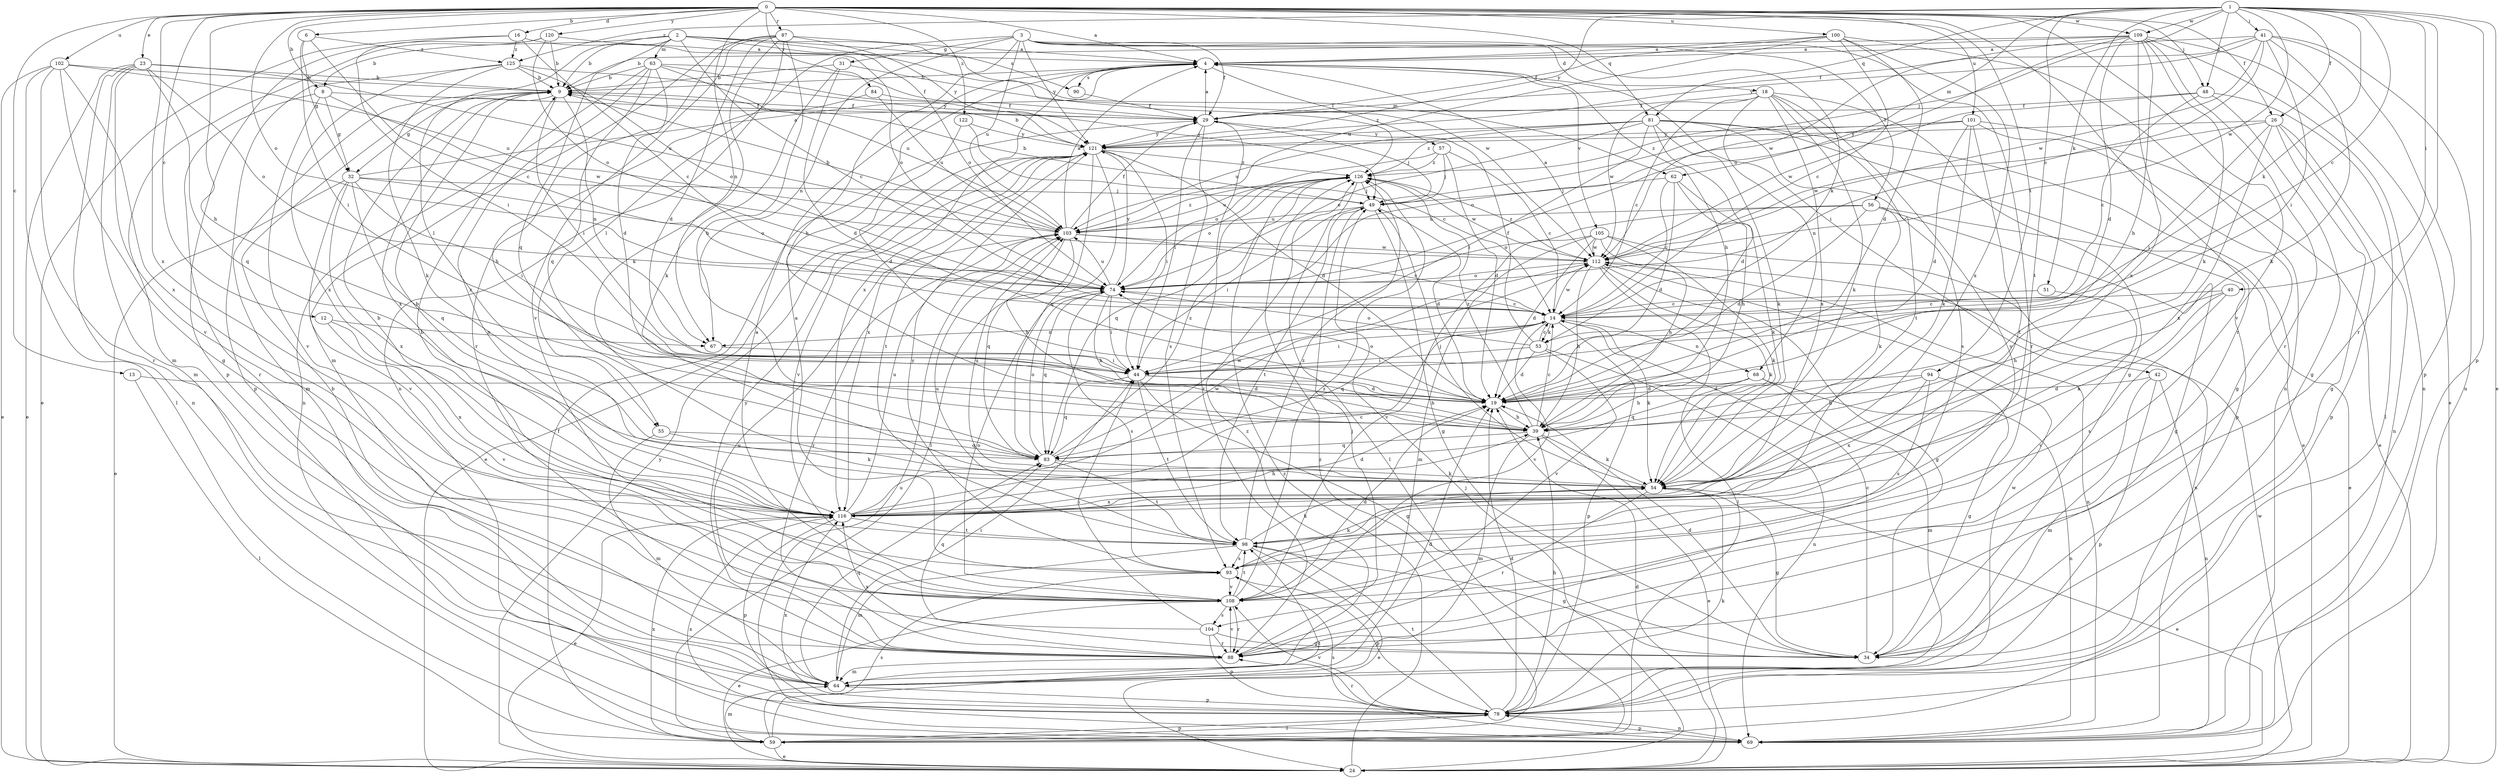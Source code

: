 strict digraph  {
0;
1;
2;
3;
4;
6;
8;
9;
12;
13;
14;
16;
18;
19;
23;
24;
26;
29;
31;
32;
34;
39;
40;
41;
42;
44;
48;
49;
51;
53;
54;
55;
56;
57;
59;
62;
63;
64;
67;
68;
69;
74;
78;
81;
83;
84;
87;
88;
90;
93;
94;
98;
100;
101;
102;
103;
104;
105;
108;
109;
112;
116;
120;
121;
122;
125;
126;
0 -> 4  [label=a];
0 -> 6  [label=b];
0 -> 8  [label=b];
0 -> 12  [label=c];
0 -> 13  [label=c];
0 -> 16  [label=d];
0 -> 23  [label=e];
0 -> 26  [label=f];
0 -> 39  [label=h];
0 -> 48  [label=j];
0 -> 67  [label=n];
0 -> 74  [label=o];
0 -> 81  [label=q];
0 -> 84  [label=r];
0 -> 87  [label=r];
0 -> 88  [label=r];
0 -> 94  [label=t];
0 -> 100  [label=u];
0 -> 101  [label=u];
0 -> 102  [label=u];
0 -> 104  [label=v];
0 -> 109  [label=w];
0 -> 116  [label=x];
0 -> 120  [label=y];
0 -> 122  [label=z];
1 -> 14  [label=c];
1 -> 24  [label=e];
1 -> 26  [label=f];
1 -> 40  [label=i];
1 -> 41  [label=i];
1 -> 48  [label=j];
1 -> 49  [label=j];
1 -> 51  [label=k];
1 -> 53  [label=k];
1 -> 62  [label=m];
1 -> 78  [label=p];
1 -> 81  [label=q];
1 -> 88  [label=r];
1 -> 98  [label=t];
1 -> 109  [label=w];
1 -> 112  [label=w];
1 -> 121  [label=y];
1 -> 125  [label=z];
2 -> 8  [label=b];
2 -> 9  [label=b];
2 -> 14  [label=c];
2 -> 55  [label=l];
2 -> 62  [label=m];
2 -> 63  [label=m];
2 -> 74  [label=o];
2 -> 83  [label=q];
2 -> 90  [label=s];
2 -> 112  [label=w];
3 -> 18  [label=d];
3 -> 29  [label=f];
3 -> 31  [label=g];
3 -> 39  [label=h];
3 -> 53  [label=k];
3 -> 55  [label=l];
3 -> 56  [label=l];
3 -> 67  [label=n];
3 -> 88  [label=r];
3 -> 103  [label=u];
3 -> 121  [label=y];
4 -> 9  [label=b];
4 -> 39  [label=h];
4 -> 42  [label=i];
4 -> 57  [label=l];
4 -> 90  [label=s];
4 -> 105  [label=v];
4 -> 116  [label=x];
6 -> 14  [label=c];
6 -> 32  [label=g];
6 -> 44  [label=i];
6 -> 125  [label=z];
8 -> 29  [label=f];
8 -> 32  [label=g];
8 -> 88  [label=r];
8 -> 108  [label=v];
8 -> 112  [label=w];
9 -> 29  [label=f];
9 -> 32  [label=g];
9 -> 44  [label=i];
9 -> 64  [label=m];
9 -> 67  [label=n];
9 -> 116  [label=x];
12 -> 67  [label=n];
12 -> 108  [label=v];
12 -> 116  [label=x];
13 -> 19  [label=d];
13 -> 59  [label=l];
14 -> 44  [label=i];
14 -> 53  [label=k];
14 -> 54  [label=k];
14 -> 67  [label=n];
14 -> 68  [label=n];
14 -> 78  [label=p];
14 -> 83  [label=q];
14 -> 108  [label=v];
14 -> 112  [label=w];
16 -> 14  [label=c];
16 -> 24  [label=e];
16 -> 74  [label=o];
16 -> 78  [label=p];
16 -> 125  [label=z];
18 -> 14  [label=c];
18 -> 29  [label=f];
18 -> 34  [label=g];
18 -> 54  [label=k];
18 -> 68  [label=n];
18 -> 98  [label=t];
18 -> 108  [label=v];
18 -> 112  [label=w];
18 -> 116  [label=x];
19 -> 39  [label=h];
19 -> 74  [label=o];
23 -> 9  [label=b];
23 -> 24  [label=e];
23 -> 64  [label=m];
23 -> 69  [label=n];
23 -> 74  [label=o];
23 -> 83  [label=q];
23 -> 103  [label=u];
23 -> 108  [label=v];
24 -> 19  [label=d];
24 -> 49  [label=j];
24 -> 112  [label=w];
24 -> 121  [label=y];
24 -> 126  [label=z];
26 -> 34  [label=g];
26 -> 44  [label=i];
26 -> 69  [label=n];
26 -> 78  [label=p];
26 -> 112  [label=w];
26 -> 116  [label=x];
26 -> 121  [label=y];
29 -> 4  [label=a];
29 -> 44  [label=i];
29 -> 49  [label=j];
29 -> 88  [label=r];
29 -> 93  [label=s];
29 -> 121  [label=y];
31 -> 9  [label=b];
31 -> 19  [label=d];
31 -> 54  [label=k];
31 -> 126  [label=z];
32 -> 4  [label=a];
32 -> 24  [label=e];
32 -> 44  [label=i];
32 -> 49  [label=j];
32 -> 74  [label=o];
32 -> 83  [label=q];
32 -> 108  [label=v];
32 -> 116  [label=x];
34 -> 14  [label=c];
34 -> 19  [label=d];
39 -> 14  [label=c];
39 -> 24  [label=e];
39 -> 54  [label=k];
39 -> 64  [label=m];
39 -> 83  [label=q];
39 -> 126  [label=z];
40 -> 14  [label=c];
40 -> 39  [label=h];
40 -> 54  [label=k];
40 -> 93  [label=s];
41 -> 4  [label=a];
41 -> 29  [label=f];
41 -> 44  [label=i];
41 -> 54  [label=k];
41 -> 69  [label=n];
41 -> 74  [label=o];
41 -> 78  [label=p];
41 -> 112  [label=w];
41 -> 121  [label=y];
42 -> 19  [label=d];
42 -> 64  [label=m];
42 -> 69  [label=n];
42 -> 78  [label=p];
44 -> 19  [label=d];
44 -> 34  [label=g];
44 -> 39  [label=h];
44 -> 83  [label=q];
44 -> 98  [label=t];
48 -> 14  [label=c];
48 -> 29  [label=f];
48 -> 34  [label=g];
48 -> 59  [label=l];
48 -> 112  [label=w];
49 -> 9  [label=b];
49 -> 19  [label=d];
49 -> 34  [label=g];
49 -> 44  [label=i];
49 -> 98  [label=t];
49 -> 103  [label=u];
51 -> 14  [label=c];
51 -> 108  [label=v];
53 -> 14  [label=c];
53 -> 19  [label=d];
53 -> 29  [label=f];
53 -> 44  [label=i];
53 -> 69  [label=n];
53 -> 74  [label=o];
53 -> 108  [label=v];
54 -> 24  [label=e];
54 -> 34  [label=g];
54 -> 49  [label=j];
54 -> 88  [label=r];
54 -> 103  [label=u];
54 -> 116  [label=x];
55 -> 54  [label=k];
55 -> 64  [label=m];
55 -> 83  [label=q];
56 -> 19  [label=d];
56 -> 24  [label=e];
56 -> 34  [label=g];
56 -> 54  [label=k];
56 -> 74  [label=o];
56 -> 103  [label=u];
57 -> 14  [label=c];
57 -> 19  [label=d];
57 -> 49  [label=j];
57 -> 74  [label=o];
57 -> 126  [label=z];
59 -> 24  [label=e];
59 -> 29  [label=f];
59 -> 64  [label=m];
59 -> 78  [label=p];
59 -> 93  [label=s];
59 -> 98  [label=t];
59 -> 116  [label=x];
59 -> 126  [label=z];
62 -> 14  [label=c];
62 -> 19  [label=d];
62 -> 39  [label=h];
62 -> 49  [label=j];
62 -> 54  [label=k];
63 -> 9  [label=b];
63 -> 19  [label=d];
63 -> 29  [label=f];
63 -> 49  [label=j];
63 -> 69  [label=n];
63 -> 83  [label=q];
63 -> 103  [label=u];
63 -> 116  [label=x];
64 -> 9  [label=b];
64 -> 19  [label=d];
64 -> 44  [label=i];
64 -> 78  [label=p];
64 -> 83  [label=q];
64 -> 126  [label=z];
67 -> 44  [label=i];
68 -> 19  [label=d];
68 -> 39  [label=h];
68 -> 64  [label=m];
68 -> 69  [label=n];
68 -> 83  [label=q];
69 -> 78  [label=p];
69 -> 93  [label=s];
69 -> 103  [label=u];
69 -> 116  [label=x];
74 -> 14  [label=c];
74 -> 39  [label=h];
74 -> 44  [label=i];
74 -> 83  [label=q];
74 -> 93  [label=s];
74 -> 103  [label=u];
74 -> 121  [label=y];
78 -> 19  [label=d];
78 -> 39  [label=h];
78 -> 54  [label=k];
78 -> 59  [label=l];
78 -> 69  [label=n];
78 -> 88  [label=r];
78 -> 98  [label=t];
78 -> 108  [label=v];
78 -> 112  [label=w];
78 -> 116  [label=x];
81 -> 19  [label=d];
81 -> 24  [label=e];
81 -> 44  [label=i];
81 -> 54  [label=k];
81 -> 74  [label=o];
81 -> 78  [label=p];
81 -> 93  [label=s];
81 -> 103  [label=u];
81 -> 121  [label=y];
81 -> 126  [label=z];
83 -> 54  [label=k];
83 -> 74  [label=o];
83 -> 98  [label=t];
83 -> 112  [label=w];
83 -> 126  [label=z];
84 -> 29  [label=f];
84 -> 39  [label=h];
84 -> 103  [label=u];
87 -> 4  [label=a];
87 -> 19  [label=d];
87 -> 39  [label=h];
87 -> 54  [label=k];
87 -> 64  [label=m];
87 -> 69  [label=n];
87 -> 88  [label=r];
87 -> 108  [label=v];
87 -> 121  [label=y];
88 -> 49  [label=j];
88 -> 64  [label=m];
88 -> 103  [label=u];
88 -> 108  [label=v];
88 -> 116  [label=x];
88 -> 121  [label=y];
90 -> 29  [label=f];
93 -> 4  [label=a];
93 -> 9  [label=b];
93 -> 54  [label=k];
93 -> 78  [label=p];
93 -> 108  [label=v];
93 -> 121  [label=y];
94 -> 19  [label=d];
94 -> 34  [label=g];
94 -> 39  [label=h];
94 -> 93  [label=s];
94 -> 116  [label=x];
98 -> 9  [label=b];
98 -> 24  [label=e];
98 -> 34  [label=g];
98 -> 54  [label=k];
98 -> 64  [label=m];
98 -> 93  [label=s];
98 -> 103  [label=u];
98 -> 126  [label=z];
100 -> 4  [label=a];
100 -> 14  [label=c];
100 -> 19  [label=d];
100 -> 29  [label=f];
100 -> 69  [label=n];
100 -> 103  [label=u];
100 -> 116  [label=x];
101 -> 19  [label=d];
101 -> 24  [label=e];
101 -> 34  [label=g];
101 -> 54  [label=k];
101 -> 74  [label=o];
101 -> 98  [label=t];
101 -> 121  [label=y];
101 -> 126  [label=z];
102 -> 9  [label=b];
102 -> 24  [label=e];
102 -> 34  [label=g];
102 -> 59  [label=l];
102 -> 88  [label=r];
102 -> 103  [label=u];
102 -> 116  [label=x];
103 -> 4  [label=a];
103 -> 9  [label=b];
103 -> 14  [label=c];
103 -> 29  [label=f];
103 -> 39  [label=h];
103 -> 83  [label=q];
103 -> 88  [label=r];
103 -> 112  [label=w];
103 -> 126  [label=z];
104 -> 34  [label=g];
104 -> 44  [label=i];
104 -> 78  [label=p];
104 -> 83  [label=q];
104 -> 88  [label=r];
105 -> 19  [label=d];
105 -> 39  [label=h];
105 -> 54  [label=k];
105 -> 64  [label=m];
105 -> 69  [label=n];
105 -> 108  [label=v];
105 -> 112  [label=w];
108 -> 4  [label=a];
108 -> 19  [label=d];
108 -> 24  [label=e];
108 -> 74  [label=o];
108 -> 88  [label=r];
108 -> 98  [label=t];
108 -> 126  [label=z];
108 -> 104  [label=s];
109 -> 4  [label=a];
109 -> 9  [label=b];
109 -> 19  [label=d];
109 -> 24  [label=e];
109 -> 39  [label=h];
109 -> 54  [label=k];
109 -> 69  [label=n];
109 -> 74  [label=o];
109 -> 88  [label=r];
109 -> 112  [label=w];
109 -> 116  [label=x];
112 -> 4  [label=a];
112 -> 34  [label=g];
112 -> 39  [label=h];
112 -> 54  [label=k];
112 -> 59  [label=l];
112 -> 69  [label=n];
112 -> 74  [label=o];
112 -> 126  [label=z];
116 -> 9  [label=b];
116 -> 14  [label=c];
116 -> 19  [label=d];
116 -> 24  [label=e];
116 -> 39  [label=h];
116 -> 78  [label=p];
116 -> 98  [label=t];
116 -> 103  [label=u];
116 -> 112  [label=w];
120 -> 4  [label=a];
120 -> 9  [label=b];
120 -> 44  [label=i];
120 -> 64  [label=m];
120 -> 74  [label=o];
121 -> 9  [label=b];
121 -> 19  [label=d];
121 -> 24  [label=e];
121 -> 44  [label=i];
121 -> 59  [label=l];
121 -> 83  [label=q];
121 -> 98  [label=t];
121 -> 108  [label=v];
121 -> 116  [label=x];
121 -> 126  [label=z];
122 -> 14  [label=c];
122 -> 19  [label=d];
122 -> 121  [label=y];
125 -> 9  [label=b];
125 -> 54  [label=k];
125 -> 74  [label=o];
125 -> 78  [label=p];
125 -> 116  [label=x];
125 -> 121  [label=y];
126 -> 49  [label=j];
126 -> 59  [label=l];
126 -> 74  [label=o];
126 -> 83  [label=q];
126 -> 103  [label=u];
126 -> 112  [label=w];
}

